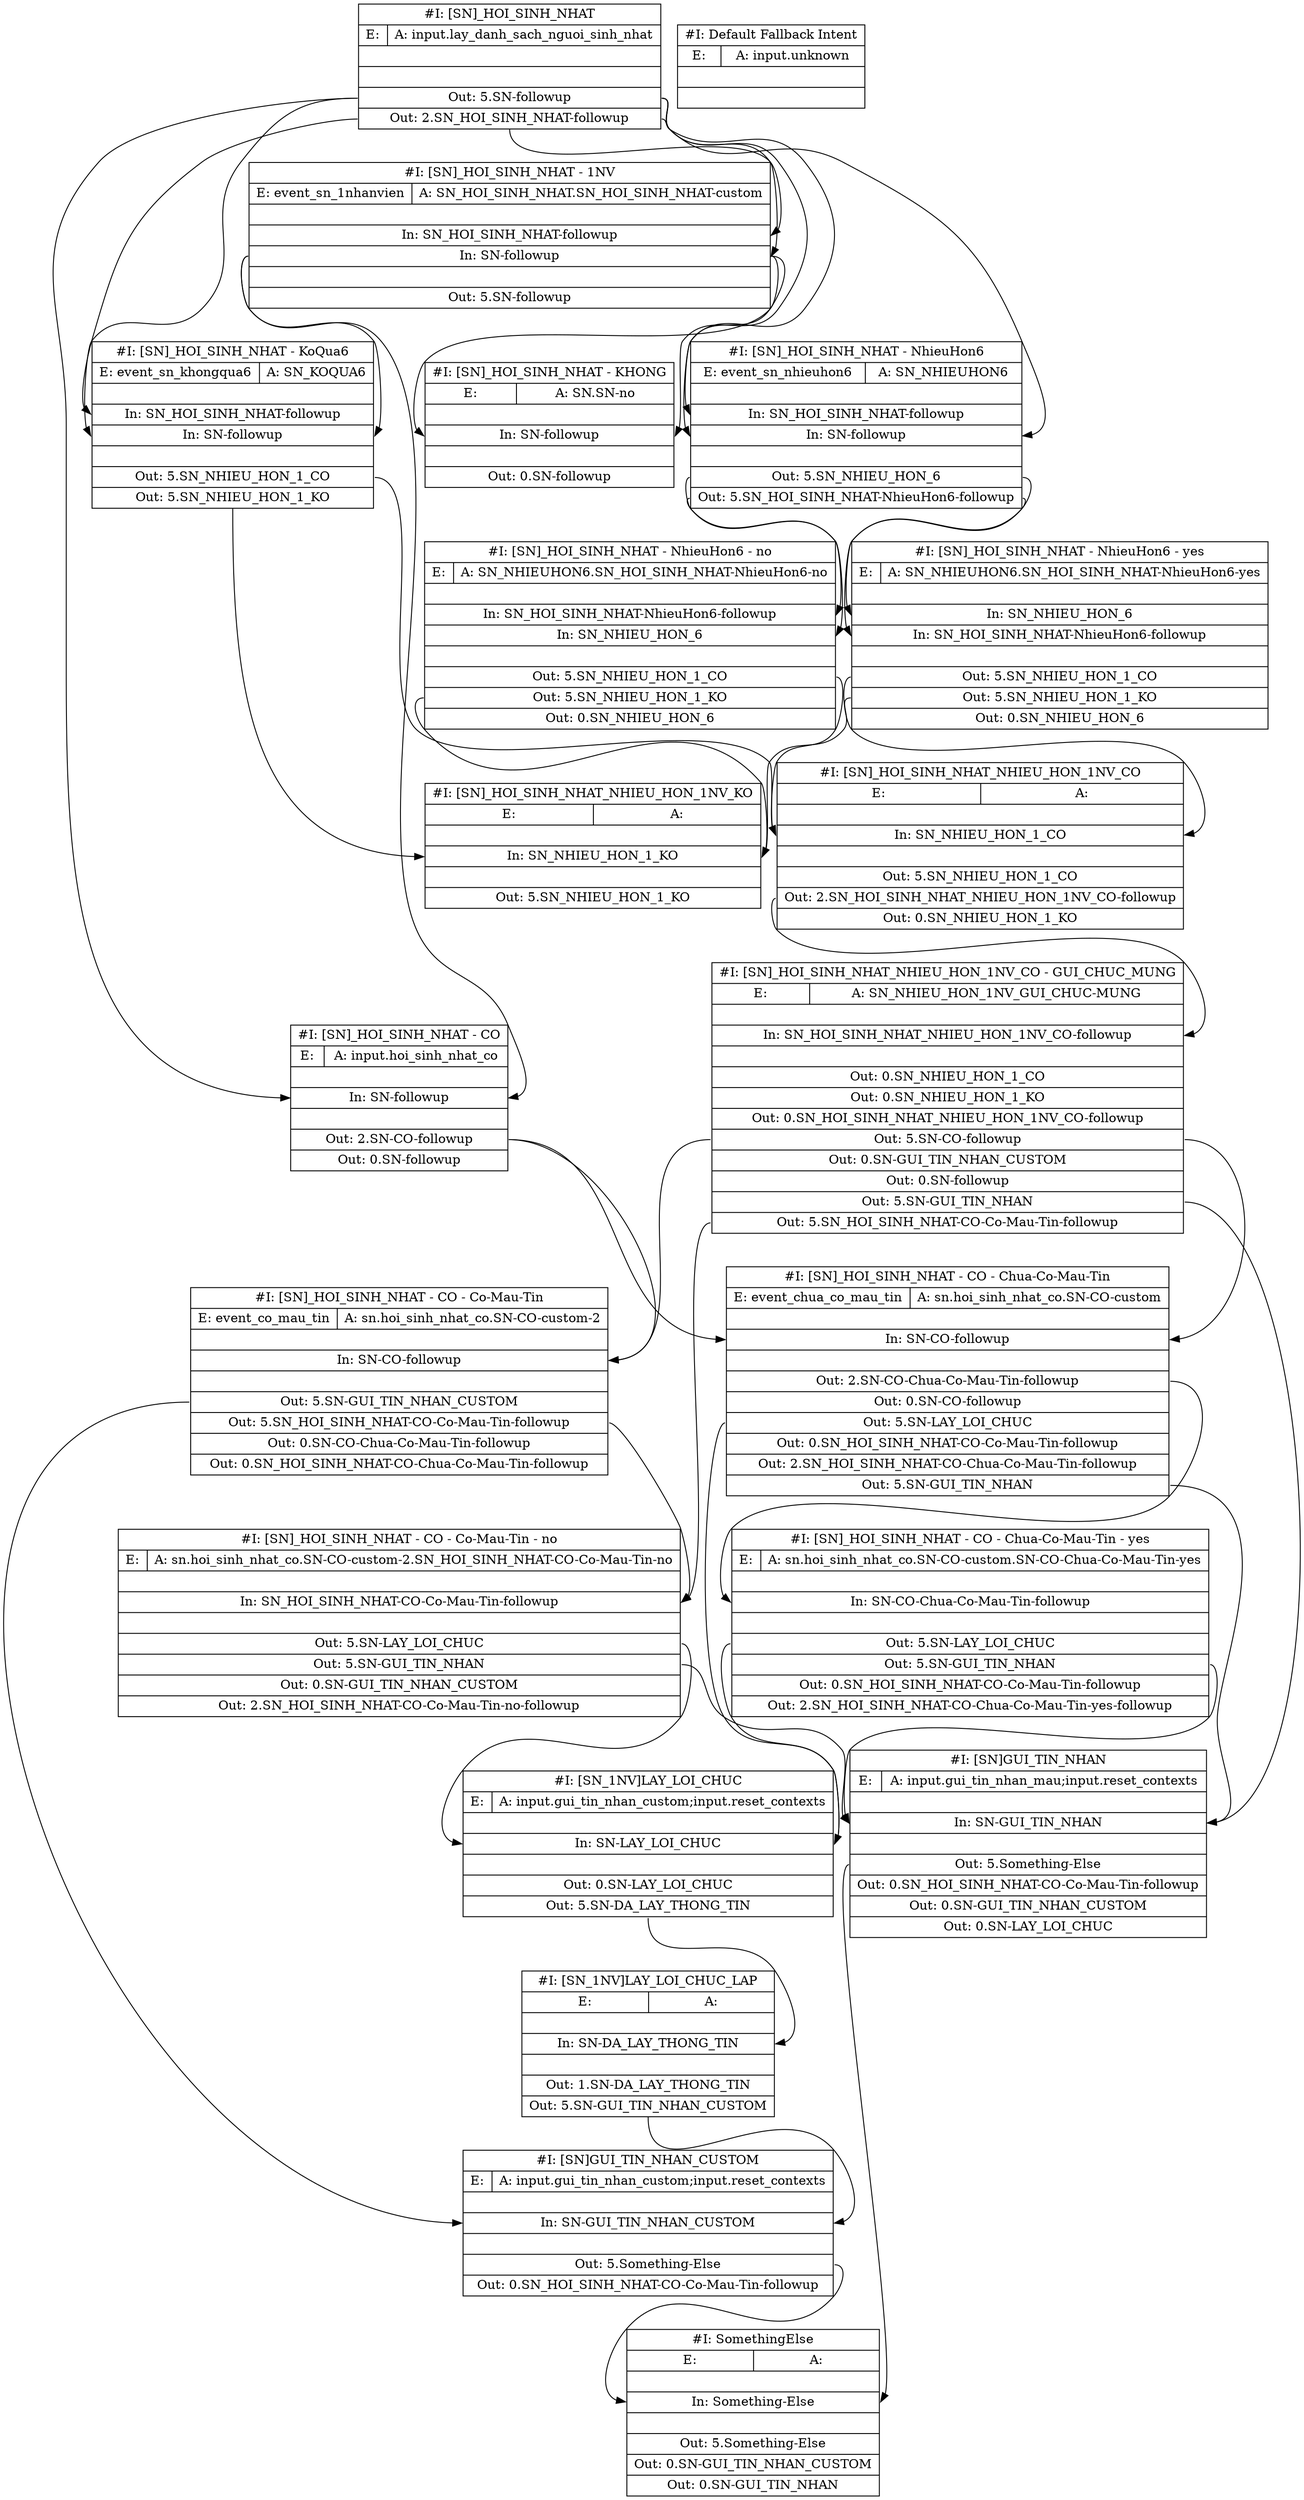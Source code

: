 digraph structs {
	node [shape=record]
	"14554f76-0710-48c3-81a2-6c97feea7ca7" [label="{#I: [SN]_HOI_SINH_NHAT - CO - Co-Mau-Tin - no|{E: |A: sn.hoi_sinh_nhat_co.SN-CO-custom-2.SN_HOI_SINH_NHAT-CO-Co-Mau-Tin-no}|            |<SN_HOI_SINH_NHAT-CO-Co-Mau-Tin-followup>In: SN_HOI_SINH_NHAT-CO-Co-Mau-Tin-followup||<SN-LAY_LOI_CHUC>Out: 5.SN-LAY_LOI_CHUC|<SN-GUI_TIN_NHAN>Out: 5.SN-GUI_TIN_NHAN|<SN-GUI_TIN_NHAN_CUSTOM>Out: 0.SN-GUI_TIN_NHAN_CUSTOM|<SN_HOI_SINH_NHAT-CO-Co-Mau-Tin-no-followup>Out: 2.SN_HOI_SINH_NHAT-CO-Co-Mau-Tin-no-followup }"]
	"14568d2e-bf03-4e9d-a6f8-4d7433cbb8f4" [label="{#I: [SN]_HOI_SINH_NHAT - KoQua6|{E: event_sn_khongqua6|A: SN_KOQUA6}|            |<SN_HOI_SINH_NHAT-followup>In: SN_HOI_SINH_NHAT-followup|<SN-followup>In: SN-followup||<SN_NHIEU_HON_1_CO>Out: 5.SN_NHIEU_HON_1_CO|<SN_NHIEU_HON_1_KO>Out: 5.SN_NHIEU_HON_1_KO }"]
	"34f7f849-7631-4d5b-81b3-6f421072f835" [label="{#I: [SN]_HOI_SINH_NHAT - CO - Chua-Co-Mau-Tin|{E: event_chua_co_mau_tin|A: sn.hoi_sinh_nhat_co.SN-CO-custom}|            |<SN-CO-followup>In: SN-CO-followup||<SN-CO-Chua-Co-Mau-Tin-followup>Out: 2.SN-CO-Chua-Co-Mau-Tin-followup|<SN-CO-followup>Out: 0.SN-CO-followup|<SN-LAY_LOI_CHUC>Out: 5.SN-LAY_LOI_CHUC|<SN_HOI_SINH_NHAT-CO-Co-Mau-Tin-followup>Out: 0.SN_HOI_SINH_NHAT-CO-Co-Mau-Tin-followup|<SN_HOI_SINH_NHAT-CO-Chua-Co-Mau-Tin-followup>Out: 2.SN_HOI_SINH_NHAT-CO-Chua-Co-Mau-Tin-followup|<SN-GUI_TIN_NHAN>Out: 5.SN-GUI_TIN_NHAN }"]
	"47a2ea8f-44d3-41ca-9e09-647d8d30f79b" [label="{#I: [SN]GUI_TIN_NHAN|{E: |A: input.gui_tin_nhan_mau;input.reset_contexts}|            |<SN-GUI_TIN_NHAN>In: SN-GUI_TIN_NHAN||<Something-Else>Out: 5.Something-Else|<SN_HOI_SINH_NHAT-CO-Co-Mau-Tin-followup>Out: 0.SN_HOI_SINH_NHAT-CO-Co-Mau-Tin-followup|<SN-GUI_TIN_NHAN_CUSTOM>Out: 0.SN-GUI_TIN_NHAN_CUSTOM|<SN-LAY_LOI_CHUC>Out: 0.SN-LAY_LOI_CHUC }"]
	"52861fcf-bcac-4767-8b65-168e66e5f26a" [label="{#I: [SN]_HOI_SINH_NHAT - CO - Co-Mau-Tin|{E: event_co_mau_tin|A: sn.hoi_sinh_nhat_co.SN-CO-custom-2}|            |<SN-CO-followup>In: SN-CO-followup||<SN-GUI_TIN_NHAN_CUSTOM>Out: 5.SN-GUI_TIN_NHAN_CUSTOM|<SN_HOI_SINH_NHAT-CO-Co-Mau-Tin-followup>Out: 5.SN_HOI_SINH_NHAT-CO-Co-Mau-Tin-followup|<SN-CO-Chua-Co-Mau-Tin-followup>Out: 0.SN-CO-Chua-Co-Mau-Tin-followup|<SN_HOI_SINH_NHAT-CO-Chua-Co-Mau-Tin-followup>Out: 0.SN_HOI_SINH_NHAT-CO-Chua-Co-Mau-Tin-followup }"]
	"82064fab-09fb-4170-bccf-dc508cd831b0" [label="{#I: [SN_1NV]LAY_LOI_CHUC|{E: |A: input.gui_tin_nhan_custom;input.reset_contexts}|            |<SN-LAY_LOI_CHUC>In: SN-LAY_LOI_CHUC||<SN-LAY_LOI_CHUC>Out: 0.SN-LAY_LOI_CHUC|<SN-DA_LAY_THONG_TIN>Out: 5.SN-DA_LAY_THONG_TIN }"]
	"939906b2-b5cf-47e3-b0d6-2373e9de4661" [label="{#I: [SN]GUI_TIN_NHAN_CUSTOM|{E: |A: input.gui_tin_nhan_custom;input.reset_contexts}|            |<SN-GUI_TIN_NHAN_CUSTOM>In: SN-GUI_TIN_NHAN_CUSTOM||<Something-Else>Out: 5.Something-Else|<SN_HOI_SINH_NHAT-CO-Co-Mau-Tin-followup>Out: 0.SN_HOI_SINH_NHAT-CO-Co-Mau-Tin-followup }"]
	"9c4abab1-b286-49da-a1c7-62df79da1dd4" [label="{#I: SomethingElse|{E: |A: }|            |<Something-Else>In: Something-Else||<Something-Else>Out: 5.Something-Else|<SN-GUI_TIN_NHAN_CUSTOM>Out: 0.SN-GUI_TIN_NHAN_CUSTOM|<SN-GUI_TIN_NHAN>Out: 0.SN-GUI_TIN_NHAN }"]
	"9d1869ed-9f7a-4944-9860-d8d7178703c4" [label="{#I: [SN]_HOI_SINH_NHAT - NhieuHon6 - yes|{E: |A: SN_NHIEUHON6.SN_HOI_SINH_NHAT-NhieuHon6-yes}|            |<SN_NHIEU_HON_6>In: SN_NHIEU_HON_6|<SN_HOI_SINH_NHAT-NhieuHon6-followup>In: SN_HOI_SINH_NHAT-NhieuHon6-followup||<SN_NHIEU_HON_1_CO>Out: 5.SN_NHIEU_HON_1_CO|<SN_NHIEU_HON_1_KO>Out: 5.SN_NHIEU_HON_1_KO|<SN_NHIEU_HON_6>Out: 0.SN_NHIEU_HON_6 }"]
	"c6c1b7cc-d886-453d-a820-2de46b25e25c" [label="{#I: [SN]_HOI_SINH_NHAT - NhieuHon6|{E: event_sn_nhieuhon6|A: SN_NHIEUHON6}|            |<SN_HOI_SINH_NHAT-followup>In: SN_HOI_SINH_NHAT-followup|<SN-followup>In: SN-followup||<SN_NHIEU_HON_6>Out: 5.SN_NHIEU_HON_6|<SN_HOI_SINH_NHAT-NhieuHon6-followup>Out: 5.SN_HOI_SINH_NHAT-NhieuHon6-followup }"]
	"c703e510-c0fd-4dea-b8e5-20b510db79ee" [label="{#I: [SN]_HOI_SINH_NHAT_NHIEU_HON_1NV_KO|{E: |A: }|            |<SN_NHIEU_HON_1_KO>In: SN_NHIEU_HON_1_KO||<SN_NHIEU_HON_1_KO>Out: 5.SN_NHIEU_HON_1_KO }"]
	"cc0145ae-bd7f-4b18-a923-eaf53bf9718b" [label="{#I: Default Fallback Intent|{E: |A: input.unknown}|            | }"]
	"cd21fe76-84e5-4e38-84a8-94142086060f" [label="{#I: [SN]_HOI_SINH_NHAT - CO - Chua-Co-Mau-Tin - yes|{E: |A: sn.hoi_sinh_nhat_co.SN-CO-custom.SN-CO-Chua-Co-Mau-Tin-yes}|            |<SN-CO-Chua-Co-Mau-Tin-followup>In: SN-CO-Chua-Co-Mau-Tin-followup||<SN-LAY_LOI_CHUC>Out: 5.SN-LAY_LOI_CHUC|<SN-GUI_TIN_NHAN>Out: 5.SN-GUI_TIN_NHAN|<SN_HOI_SINH_NHAT-CO-Co-Mau-Tin-followup>Out: 0.SN_HOI_SINH_NHAT-CO-Co-Mau-Tin-followup|<SN_HOI_SINH_NHAT-CO-Chua-Co-Mau-Tin-yes-followup>Out: 2.SN_HOI_SINH_NHAT-CO-Chua-Co-Mau-Tin-yes-followup }"]
	"d0bf79fc-6425-4c20-81a7-42c4afc0aabf" [label="{#I: [SN]_HOI_SINH_NHAT - 1NV|{E: event_sn_1nhanvien|A: SN_HOI_SINH_NHAT.SN_HOI_SINH_NHAT-custom}|            |<SN_HOI_SINH_NHAT-followup>In: SN_HOI_SINH_NHAT-followup|<SN-followup>In: SN-followup||<SN-followup>Out: 5.SN-followup }"]
	"d3f371f6-e422-4a14-81f3-9ef8e4fd522b" [label="{#I: [SN_1NV]LAY_LOI_CHUC_LAP|{E: |A: }|            |<SN-DA_LAY_THONG_TIN>In: SN-DA_LAY_THONG_TIN||<SN-DA_LAY_THONG_TIN>Out: 1.SN-DA_LAY_THONG_TIN|<SN-GUI_TIN_NHAN_CUSTOM>Out: 5.SN-GUI_TIN_NHAN_CUSTOM }"]
	"e9a7d577-d1e9-4506-bee5-e1dccecdb0b3" [label="{#I: [SN]_HOI_SINH_NHAT_NHIEU_HON_1NV_CO|{E: |A: }|            |<SN_NHIEU_HON_1_CO>In: SN_NHIEU_HON_1_CO||<SN_NHIEU_HON_1_CO>Out: 5.SN_NHIEU_HON_1_CO|<SN_HOI_SINH_NHAT_NHIEU_HON_1NV_CO-followup>Out: 2.SN_HOI_SINH_NHAT_NHIEU_HON_1NV_CO-followup|<SN_NHIEU_HON_1_KO>Out: 0.SN_NHIEU_HON_1_KO }"]
	"ea89923c-9b51-4dec-a54d-c16d4203566e" [label="{#I: [SN]_HOI_SINH_NHAT - NhieuHon6 - no|{E: |A: SN_NHIEUHON6.SN_HOI_SINH_NHAT-NhieuHon6-no}|            |<SN_HOI_SINH_NHAT-NhieuHon6-followup>In: SN_HOI_SINH_NHAT-NhieuHon6-followup|<SN_NHIEU_HON_6>In: SN_NHIEU_HON_6||<SN_NHIEU_HON_1_CO>Out: 5.SN_NHIEU_HON_1_CO|<SN_NHIEU_HON_1_KO>Out: 5.SN_NHIEU_HON_1_KO|<SN_NHIEU_HON_6>Out: 0.SN_NHIEU_HON_6 }"]
	"ebd5e495-39fb-4b0d-b44d-469c455d878b" [label="{#I: [SN]_HOI_SINH_NHAT - KHONG|{E: |A: SN.SN-no}|            |<SN-followup>In: SN-followup||<SN-followup>Out: 0.SN-followup }"]
	"eda0f852-80b6-4a0a-aa1e-5667a2c0f327" [label="{#I: [SN]_HOI_SINH_NHAT - CO|{E: |A: input.hoi_sinh_nhat_co}|            |<SN-followup>In: SN-followup||<SN-CO-followup>Out: 2.SN-CO-followup|<SN-followup>Out: 0.SN-followup }"]
	"f0cf3f5f-8a2d-4419-b460-f83c052b1cac" [label="{#I: [SN]_HOI_SINH_NHAT_NHIEU_HON_1NV_CO - GUI_CHUC_MUNG|{E: |A: SN_NHIEU_HON_1NV_GUI_CHUC-MUNG}|            |<SN_HOI_SINH_NHAT_NHIEU_HON_1NV_CO-followup>In: SN_HOI_SINH_NHAT_NHIEU_HON_1NV_CO-followup||<SN_NHIEU_HON_1_CO>Out: 0.SN_NHIEU_HON_1_CO|<SN_NHIEU_HON_1_KO>Out: 0.SN_NHIEU_HON_1_KO|<SN_HOI_SINH_NHAT_NHIEU_HON_1NV_CO-followup>Out: 0.SN_HOI_SINH_NHAT_NHIEU_HON_1NV_CO-followup|<SN-CO-followup>Out: 5.SN-CO-followup|<SN-GUI_TIN_NHAN_CUSTOM>Out: 0.SN-GUI_TIN_NHAN_CUSTOM|<SN-followup>Out: 0.SN-followup|<SN-GUI_TIN_NHAN>Out: 5.SN-GUI_TIN_NHAN|<SN_HOI_SINH_NHAT-CO-Co-Mau-Tin-followup>Out: 5.SN_HOI_SINH_NHAT-CO-Co-Mau-Tin-followup }"]
	"face4ef4-1e62-4007-9ddd-fd1eb53b2962" [label="{#I: [SN]_HOI_SINH_NHAT|{E: |A: input.lay_danh_sach_nguoi_sinh_nhat}|            ||<SN-followup>Out: 5.SN-followup|<SN_HOI_SINH_NHAT-followup>Out: 2.SN_HOI_SINH_NHAT-followup }"]
	"14554f76-0710-48c3-81a2-6c97feea7ca7":"SN-GUI_TIN_NHAN" -> "47a2ea8f-44d3-41ca-9e09-647d8d30f79b":"SN-GUI_TIN_NHAN"
	"14554f76-0710-48c3-81a2-6c97feea7ca7":"SN-LAY_LOI_CHUC" -> "82064fab-09fb-4170-bccf-dc508cd831b0":"SN-LAY_LOI_CHUC"
	"14568d2e-bf03-4e9d-a6f8-4d7433cbb8f4":SN_NHIEU_HON_1_KO -> "c703e510-c0fd-4dea-b8e5-20b510db79ee":SN_NHIEU_HON_1_KO
	"14568d2e-bf03-4e9d-a6f8-4d7433cbb8f4":SN_NHIEU_HON_1_CO -> "e9a7d577-d1e9-4506-bee5-e1dccecdb0b3":SN_NHIEU_HON_1_CO
	"34f7f849-7631-4d5b-81b3-6f421072f835":"SN-GUI_TIN_NHAN" -> "47a2ea8f-44d3-41ca-9e09-647d8d30f79b":"SN-GUI_TIN_NHAN"
	"34f7f849-7631-4d5b-81b3-6f421072f835":"SN-LAY_LOI_CHUC" -> "82064fab-09fb-4170-bccf-dc508cd831b0":"SN-LAY_LOI_CHUC"
	"34f7f849-7631-4d5b-81b3-6f421072f835":"SN-CO-Chua-Co-Mau-Tin-followup" -> "cd21fe76-84e5-4e38-84a8-94142086060f":"SN-CO-Chua-Co-Mau-Tin-followup"
	"47a2ea8f-44d3-41ca-9e09-647d8d30f79b":"Something-Else" -> "9c4abab1-b286-49da-a1c7-62df79da1dd4":"Something-Else"
	"52861fcf-bcac-4767-8b65-168e66e5f26a":"SN_HOI_SINH_NHAT-CO-Co-Mau-Tin-followup" -> "14554f76-0710-48c3-81a2-6c97feea7ca7":"SN_HOI_SINH_NHAT-CO-Co-Mau-Tin-followup"
	"52861fcf-bcac-4767-8b65-168e66e5f26a":"SN-GUI_TIN_NHAN_CUSTOM" -> "939906b2-b5cf-47e3-b0d6-2373e9de4661":"SN-GUI_TIN_NHAN_CUSTOM"
	"82064fab-09fb-4170-bccf-dc508cd831b0":"SN-DA_LAY_THONG_TIN" -> "d3f371f6-e422-4a14-81f3-9ef8e4fd522b":"SN-DA_LAY_THONG_TIN"
	"939906b2-b5cf-47e3-b0d6-2373e9de4661":"Something-Else" -> "9c4abab1-b286-49da-a1c7-62df79da1dd4":"Something-Else"
	"9d1869ed-9f7a-4944-9860-d8d7178703c4":SN_NHIEU_HON_1_KO -> "c703e510-c0fd-4dea-b8e5-20b510db79ee":SN_NHIEU_HON_1_KO
	"9d1869ed-9f7a-4944-9860-d8d7178703c4":SN_NHIEU_HON_1_CO -> "e9a7d577-d1e9-4506-bee5-e1dccecdb0b3":SN_NHIEU_HON_1_CO
	"c6c1b7cc-d886-453d-a820-2de46b25e25c":SN_NHIEU_HON_6 -> "9d1869ed-9f7a-4944-9860-d8d7178703c4":SN_NHIEU_HON_6
	"c6c1b7cc-d886-453d-a820-2de46b25e25c":"SN_HOI_SINH_NHAT-NhieuHon6-followup" -> "9d1869ed-9f7a-4944-9860-d8d7178703c4":"SN_HOI_SINH_NHAT-NhieuHon6-followup"
	"c6c1b7cc-d886-453d-a820-2de46b25e25c":SN_NHIEU_HON_6 -> "ea89923c-9b51-4dec-a54d-c16d4203566e":SN_NHIEU_HON_6
	"c6c1b7cc-d886-453d-a820-2de46b25e25c":"SN_HOI_SINH_NHAT-NhieuHon6-followup" -> "ea89923c-9b51-4dec-a54d-c16d4203566e":"SN_HOI_SINH_NHAT-NhieuHon6-followup"
	"cd21fe76-84e5-4e38-84a8-94142086060f":"SN-GUI_TIN_NHAN" -> "47a2ea8f-44d3-41ca-9e09-647d8d30f79b":"SN-GUI_TIN_NHAN"
	"cd21fe76-84e5-4e38-84a8-94142086060f":"SN-LAY_LOI_CHUC" -> "82064fab-09fb-4170-bccf-dc508cd831b0":"SN-LAY_LOI_CHUC"
	"d0bf79fc-6425-4c20-81a7-42c4afc0aabf":"SN-followup" -> "14568d2e-bf03-4e9d-a6f8-4d7433cbb8f4":"SN-followup"
	"d0bf79fc-6425-4c20-81a7-42c4afc0aabf":"SN-followup" -> "c6c1b7cc-d886-453d-a820-2de46b25e25c":"SN-followup"
	"d0bf79fc-6425-4c20-81a7-42c4afc0aabf":"SN-followup" -> "ebd5e495-39fb-4b0d-b44d-469c455d878b":"SN-followup"
	"d0bf79fc-6425-4c20-81a7-42c4afc0aabf":"SN-followup" -> "eda0f852-80b6-4a0a-aa1e-5667a2c0f327":"SN-followup"
	"d3f371f6-e422-4a14-81f3-9ef8e4fd522b":"SN-GUI_TIN_NHAN_CUSTOM" -> "939906b2-b5cf-47e3-b0d6-2373e9de4661":"SN-GUI_TIN_NHAN_CUSTOM"
	"e9a7d577-d1e9-4506-bee5-e1dccecdb0b3":"SN_HOI_SINH_NHAT_NHIEU_HON_1NV_CO-followup" -> "f0cf3f5f-8a2d-4419-b460-f83c052b1cac":"SN_HOI_SINH_NHAT_NHIEU_HON_1NV_CO-followup"
	"ea89923c-9b51-4dec-a54d-c16d4203566e":SN_NHIEU_HON_1_KO -> "c703e510-c0fd-4dea-b8e5-20b510db79ee":SN_NHIEU_HON_1_KO
	"ea89923c-9b51-4dec-a54d-c16d4203566e":SN_NHIEU_HON_1_CO -> "e9a7d577-d1e9-4506-bee5-e1dccecdb0b3":SN_NHIEU_HON_1_CO
	"eda0f852-80b6-4a0a-aa1e-5667a2c0f327":"SN-CO-followup" -> "34f7f849-7631-4d5b-81b3-6f421072f835":"SN-CO-followup"
	"eda0f852-80b6-4a0a-aa1e-5667a2c0f327":"SN-CO-followup" -> "52861fcf-bcac-4767-8b65-168e66e5f26a":"SN-CO-followup"
	"f0cf3f5f-8a2d-4419-b460-f83c052b1cac":"SN_HOI_SINH_NHAT-CO-Co-Mau-Tin-followup" -> "14554f76-0710-48c3-81a2-6c97feea7ca7":"SN_HOI_SINH_NHAT-CO-Co-Mau-Tin-followup"
	"f0cf3f5f-8a2d-4419-b460-f83c052b1cac":"SN-CO-followup" -> "34f7f849-7631-4d5b-81b3-6f421072f835":"SN-CO-followup"
	"f0cf3f5f-8a2d-4419-b460-f83c052b1cac":"SN-GUI_TIN_NHAN" -> "47a2ea8f-44d3-41ca-9e09-647d8d30f79b":"SN-GUI_TIN_NHAN"
	"f0cf3f5f-8a2d-4419-b460-f83c052b1cac":"SN-CO-followup" -> "52861fcf-bcac-4767-8b65-168e66e5f26a":"SN-CO-followup"
	"face4ef4-1e62-4007-9ddd-fd1eb53b2962":"SN-followup" -> "14568d2e-bf03-4e9d-a6f8-4d7433cbb8f4":"SN-followup"
	"face4ef4-1e62-4007-9ddd-fd1eb53b2962":"SN_HOI_SINH_NHAT-followup" -> "14568d2e-bf03-4e9d-a6f8-4d7433cbb8f4":"SN_HOI_SINH_NHAT-followup"
	"face4ef4-1e62-4007-9ddd-fd1eb53b2962":"SN-followup" -> "c6c1b7cc-d886-453d-a820-2de46b25e25c":"SN-followup"
	"face4ef4-1e62-4007-9ddd-fd1eb53b2962":"SN_HOI_SINH_NHAT-followup" -> "c6c1b7cc-d886-453d-a820-2de46b25e25c":"SN_HOI_SINH_NHAT-followup"
	"face4ef4-1e62-4007-9ddd-fd1eb53b2962":"SN-followup" -> "d0bf79fc-6425-4c20-81a7-42c4afc0aabf":"SN-followup"
	"face4ef4-1e62-4007-9ddd-fd1eb53b2962":"SN_HOI_SINH_NHAT-followup" -> "d0bf79fc-6425-4c20-81a7-42c4afc0aabf":"SN_HOI_SINH_NHAT-followup"
	"face4ef4-1e62-4007-9ddd-fd1eb53b2962":"SN-followup" -> "ebd5e495-39fb-4b0d-b44d-469c455d878b":"SN-followup"
	"face4ef4-1e62-4007-9ddd-fd1eb53b2962":"SN-followup" -> "eda0f852-80b6-4a0a-aa1e-5667a2c0f327":"SN-followup"
}
